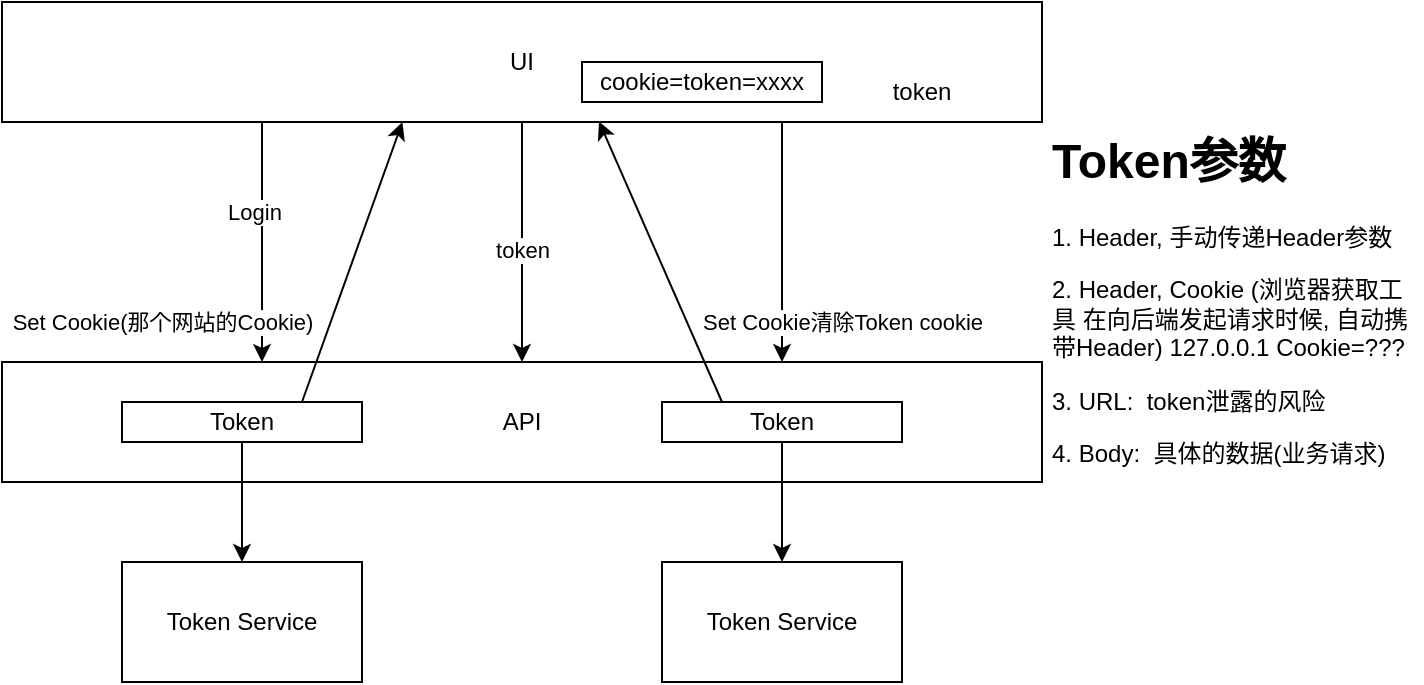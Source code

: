 <mxfile>
    <diagram id="tax4uQ5LYxAvN1iF6pZ_" name="第 1 页">
        <mxGraphModel dx="814" dy="439" grid="1" gridSize="10" guides="1" tooltips="1" connect="1" arrows="1" fold="1" page="1" pageScale="1" pageWidth="827" pageHeight="1169" math="0" shadow="0">
            <root>
                <mxCell id="0"/>
                <mxCell id="1" parent="0"/>
                <mxCell id="4" style="edgeStyle=none;html=1;exitX=0.5;exitY=1;exitDx=0;exitDy=0;" edge="1" parent="1" source="2" target="3">
                    <mxGeometry relative="1" as="geometry"/>
                </mxCell>
                <mxCell id="5" value="token" style="edgeLabel;html=1;align=center;verticalAlign=middle;resizable=0;points=[];" vertex="1" connectable="0" parent="4">
                    <mxGeometry x="0.065" relative="1" as="geometry">
                        <mxPoint as="offset"/>
                    </mxGeometry>
                </mxCell>
                <mxCell id="8" style="edgeStyle=none;html=1;exitX=0.25;exitY=1;exitDx=0;exitDy=0;entryX=0.25;entryY=0;entryDx=0;entryDy=0;" edge="1" parent="1" source="2" target="3">
                    <mxGeometry relative="1" as="geometry"/>
                </mxCell>
                <mxCell id="9" value="Login" style="edgeLabel;html=1;align=center;verticalAlign=middle;resizable=0;points=[];" vertex="1" connectable="0" parent="8">
                    <mxGeometry x="-0.254" y="-4" relative="1" as="geometry">
                        <mxPoint as="offset"/>
                    </mxGeometry>
                </mxCell>
                <mxCell id="16" style="edgeStyle=none;html=1;exitX=0.75;exitY=1;exitDx=0;exitDy=0;entryX=0.75;entryY=0;entryDx=0;entryDy=0;" edge="1" parent="1" source="2" target="3">
                    <mxGeometry relative="1" as="geometry"/>
                </mxCell>
                <mxCell id="2" value="UI" style="rounded=0;whiteSpace=wrap;html=1;" vertex="1" parent="1">
                    <mxGeometry x="110" y="120" width="520" height="60" as="geometry"/>
                </mxCell>
                <mxCell id="3" value="API" style="rounded=0;whiteSpace=wrap;html=1;" vertex="1" parent="1">
                    <mxGeometry x="110" y="300" width="520" height="60" as="geometry"/>
                </mxCell>
                <mxCell id="6" value="token" style="text;html=1;strokeColor=none;fillColor=none;align=center;verticalAlign=middle;whiteSpace=wrap;rounded=0;" vertex="1" parent="1">
                    <mxGeometry x="540" y="150" width="60" height="30" as="geometry"/>
                </mxCell>
                <mxCell id="7" value="&lt;h1&gt;Token参数&lt;/h1&gt;&lt;p&gt;1. Header, 手动传递Header参数&lt;/p&gt;&lt;p&gt;2. Header, Cookie (浏览器获取工具 在向后端发起请求时候, 自动携带Header) 127.0.0.1 Cookie=???&lt;/p&gt;&lt;p&gt;3. URL:&amp;nbsp; token泄露的风险&lt;/p&gt;&lt;p&gt;4. Body:&amp;nbsp; 具体的数据(业务请求)&lt;/p&gt;" style="text;html=1;strokeColor=none;fillColor=none;spacing=5;spacingTop=-20;whiteSpace=wrap;overflow=hidden;rounded=0;" vertex="1" parent="1">
                    <mxGeometry x="630" y="180" width="190" height="180" as="geometry"/>
                </mxCell>
                <mxCell id="12" style="edgeStyle=none;html=1;exitX=0.5;exitY=1;exitDx=0;exitDy=0;" edge="1" parent="1" source="10" target="11">
                    <mxGeometry relative="1" as="geometry"/>
                </mxCell>
                <mxCell id="13" style="edgeStyle=none;html=1;exitX=0.75;exitY=0;exitDx=0;exitDy=0;entryX=0.385;entryY=1;entryDx=0;entryDy=0;entryPerimeter=0;" edge="1" parent="1" source="10" target="2">
                    <mxGeometry relative="1" as="geometry"/>
                </mxCell>
                <mxCell id="14" value="Set Cookie(那个网站的Cookie)" style="edgeLabel;html=1;align=center;verticalAlign=middle;resizable=0;points=[];" vertex="1" connectable="0" parent="13">
                    <mxGeometry x="0.12" relative="1" as="geometry">
                        <mxPoint x="-98" y="38" as="offset"/>
                    </mxGeometry>
                </mxCell>
                <mxCell id="10" value="Token" style="rounded=0;whiteSpace=wrap;html=1;" vertex="1" parent="1">
                    <mxGeometry x="170" y="320" width="120" height="20" as="geometry"/>
                </mxCell>
                <mxCell id="11" value="Token Service" style="rounded=0;whiteSpace=wrap;html=1;" vertex="1" parent="1">
                    <mxGeometry x="170" y="400" width="120" height="60" as="geometry"/>
                </mxCell>
                <mxCell id="15" value="cookie=token=xxxx" style="rounded=0;whiteSpace=wrap;html=1;" vertex="1" parent="1">
                    <mxGeometry x="400" y="150" width="120" height="20" as="geometry"/>
                </mxCell>
                <mxCell id="19" style="edgeStyle=none;html=1;exitX=0.5;exitY=1;exitDx=0;exitDy=0;entryX=0.5;entryY=0;entryDx=0;entryDy=0;" edge="1" parent="1" source="17" target="18">
                    <mxGeometry relative="1" as="geometry"/>
                </mxCell>
                <mxCell id="20" style="edgeStyle=none;html=1;exitX=0.25;exitY=0;exitDx=0;exitDy=0;entryX=0.574;entryY=0.996;entryDx=0;entryDy=0;entryPerimeter=0;" edge="1" parent="1" source="17" target="2">
                    <mxGeometry relative="1" as="geometry"/>
                </mxCell>
                <mxCell id="21" value="Set Cookie清除Token cookie" style="edgeLabel;html=1;align=center;verticalAlign=middle;resizable=0;points=[];" vertex="1" connectable="0" parent="20">
                    <mxGeometry x="0.384" y="2" relative="1" as="geometry">
                        <mxPoint x="104" y="56" as="offset"/>
                    </mxGeometry>
                </mxCell>
                <mxCell id="17" value="Token" style="rounded=0;whiteSpace=wrap;html=1;" vertex="1" parent="1">
                    <mxGeometry x="440" y="320" width="120" height="20" as="geometry"/>
                </mxCell>
                <mxCell id="18" value="Token Service" style="rounded=0;whiteSpace=wrap;html=1;" vertex="1" parent="1">
                    <mxGeometry x="440" y="400" width="120" height="60" as="geometry"/>
                </mxCell>
            </root>
        </mxGraphModel>
    </diagram>
</mxfile>